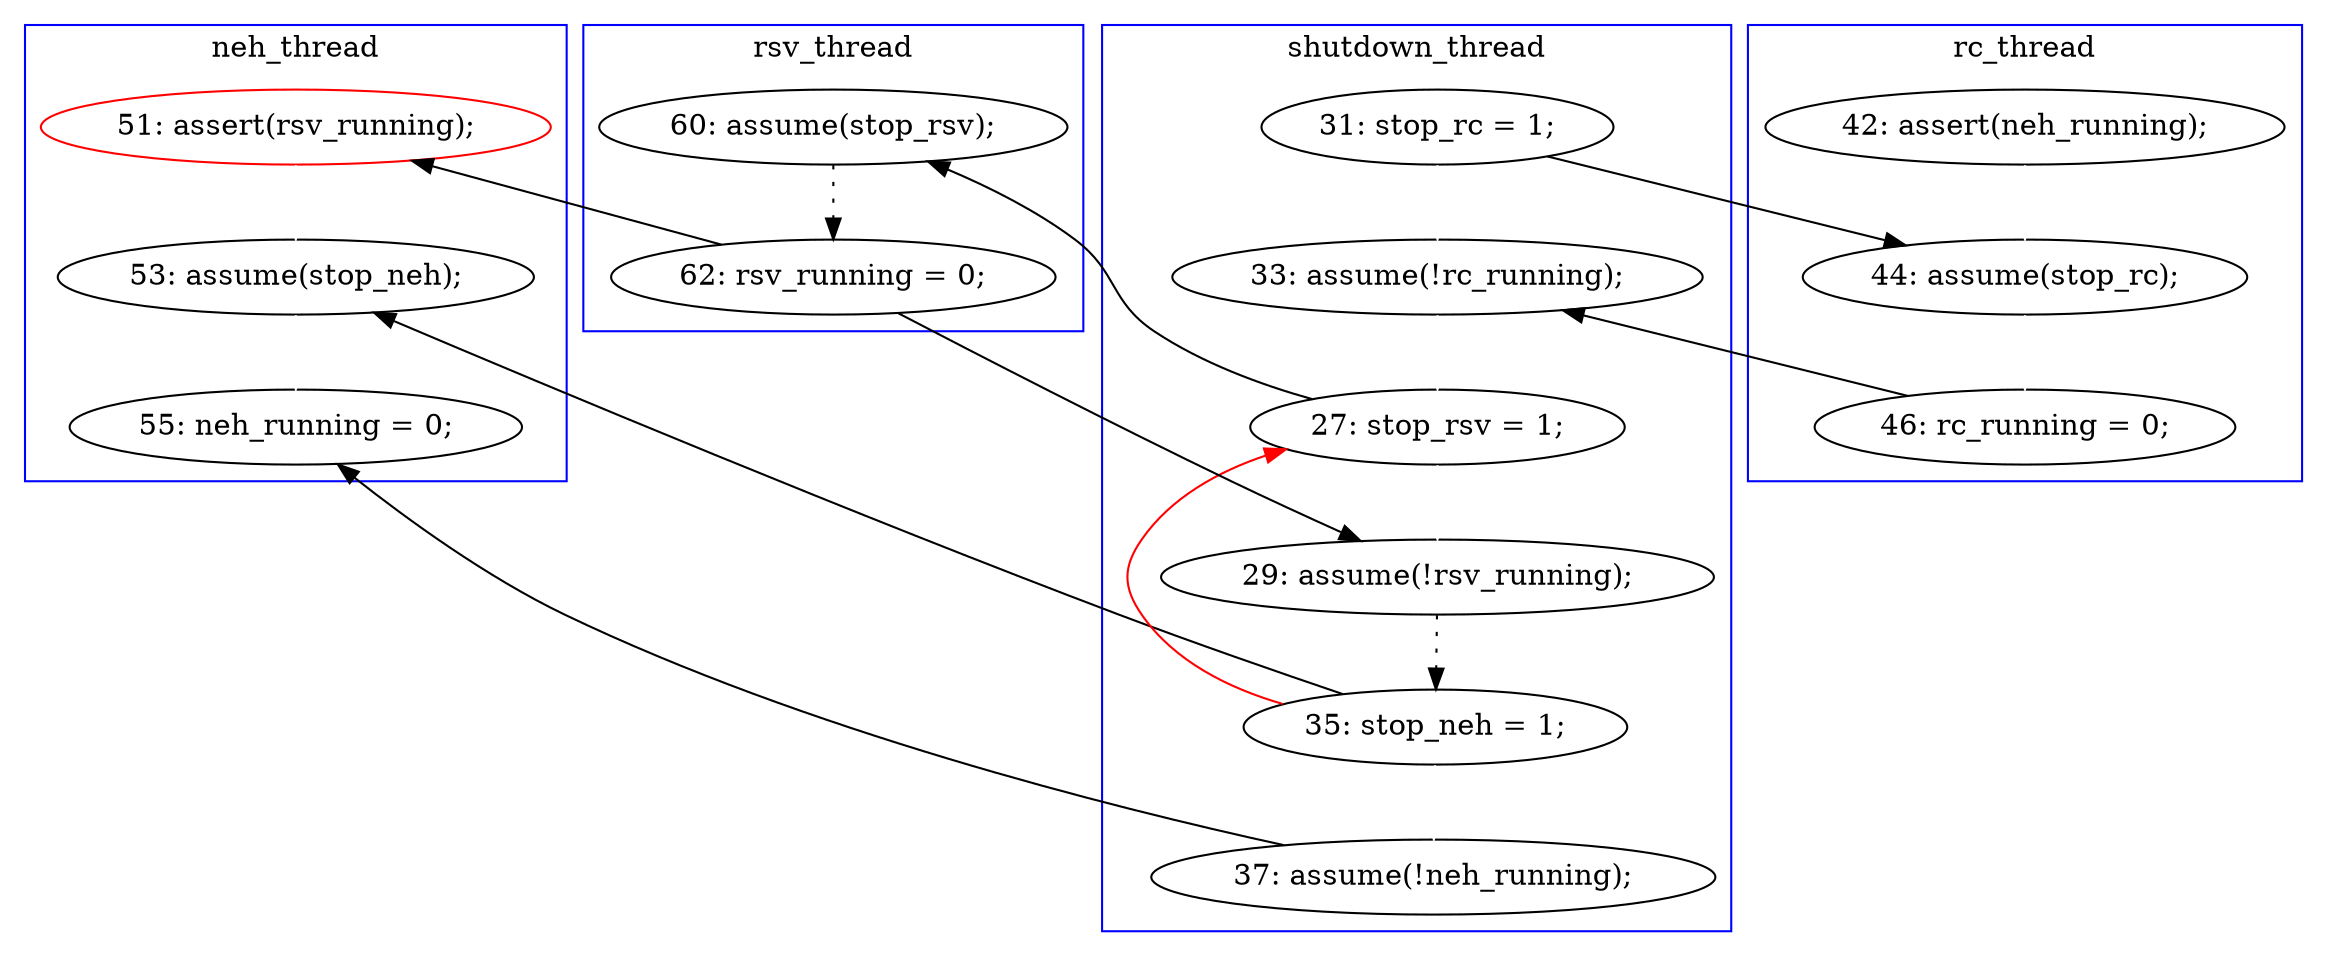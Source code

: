 digraph Counterexample {
	29 -> 31 [color = white, style = solid]
	12 -> 19 [color = white, style = solid]
	26 -> 30 [color = white, style = solid]
	16 -> 18 [color = white, style = solid]
	22 -> 23 [color = black, style = dotted]
	23 -> 24 [color = black, style = solid, constraint = false]
	12 -> 16 [color = black, style = solid, constraint = false]
	19 -> 21 [color = white, style = solid]
	21 -> 24 [color = white, style = solid]
	24 -> 26 [color = black, style = dotted]
	15 -> 16 [color = white, style = solid]
	31 -> 33 [color = white, style = solid]
	23 -> 29 [color = black, style = solid, constraint = false]
	26 -> 31 [color = black, style = solid, constraint = false]
	18 -> 19 [color = black, style = solid, constraint = false]
	21 -> 22 [color = black, style = solid, constraint = false]
	26 -> 21 [color = red, style = solid, constraint = false]
	30 -> 33 [color = black, style = solid, constraint = false]
	subgraph cluster4 {
		label = rsv_thread
		color = blue
		23  [label = "62: rsv_running = 0;"]
		22  [label = "60: assume(stop_rsv);"]
	}
	subgraph cluster3 {
		label = neh_thread
		color = blue
		33  [label = "55: neh_running = 0;"]
		29  [label = "51: assert(rsv_running);", color = red]
		31  [label = "53: assume(stop_neh);"]
	}
	subgraph cluster1 {
		label = shutdown_thread
		color = blue
		21  [label = "27: stop_rsv = 1;"]
		26  [label = "35: stop_neh = 1;"]
		12  [label = "31: stop_rc = 1;"]
		24  [label = "29: assume(!rsv_running);"]
		30  [label = "37: assume(!neh_running);"]
		19  [label = "33: assume(!rc_running);"]
	}
	subgraph cluster2 {
		label = rc_thread
		color = blue
		15  [label = "42: assert(neh_running);"]
		18  [label = "46: rc_running = 0;"]
		16  [label = "44: assume(stop_rc);"]
	}
}